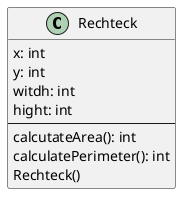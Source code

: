 @startuml
class Rechteck {
 x: int
 y: int
 witdh: int
 hight: int
--
calcutateArea(): int
calculatePerimeter(): int
Rechteck()
}
@enduml